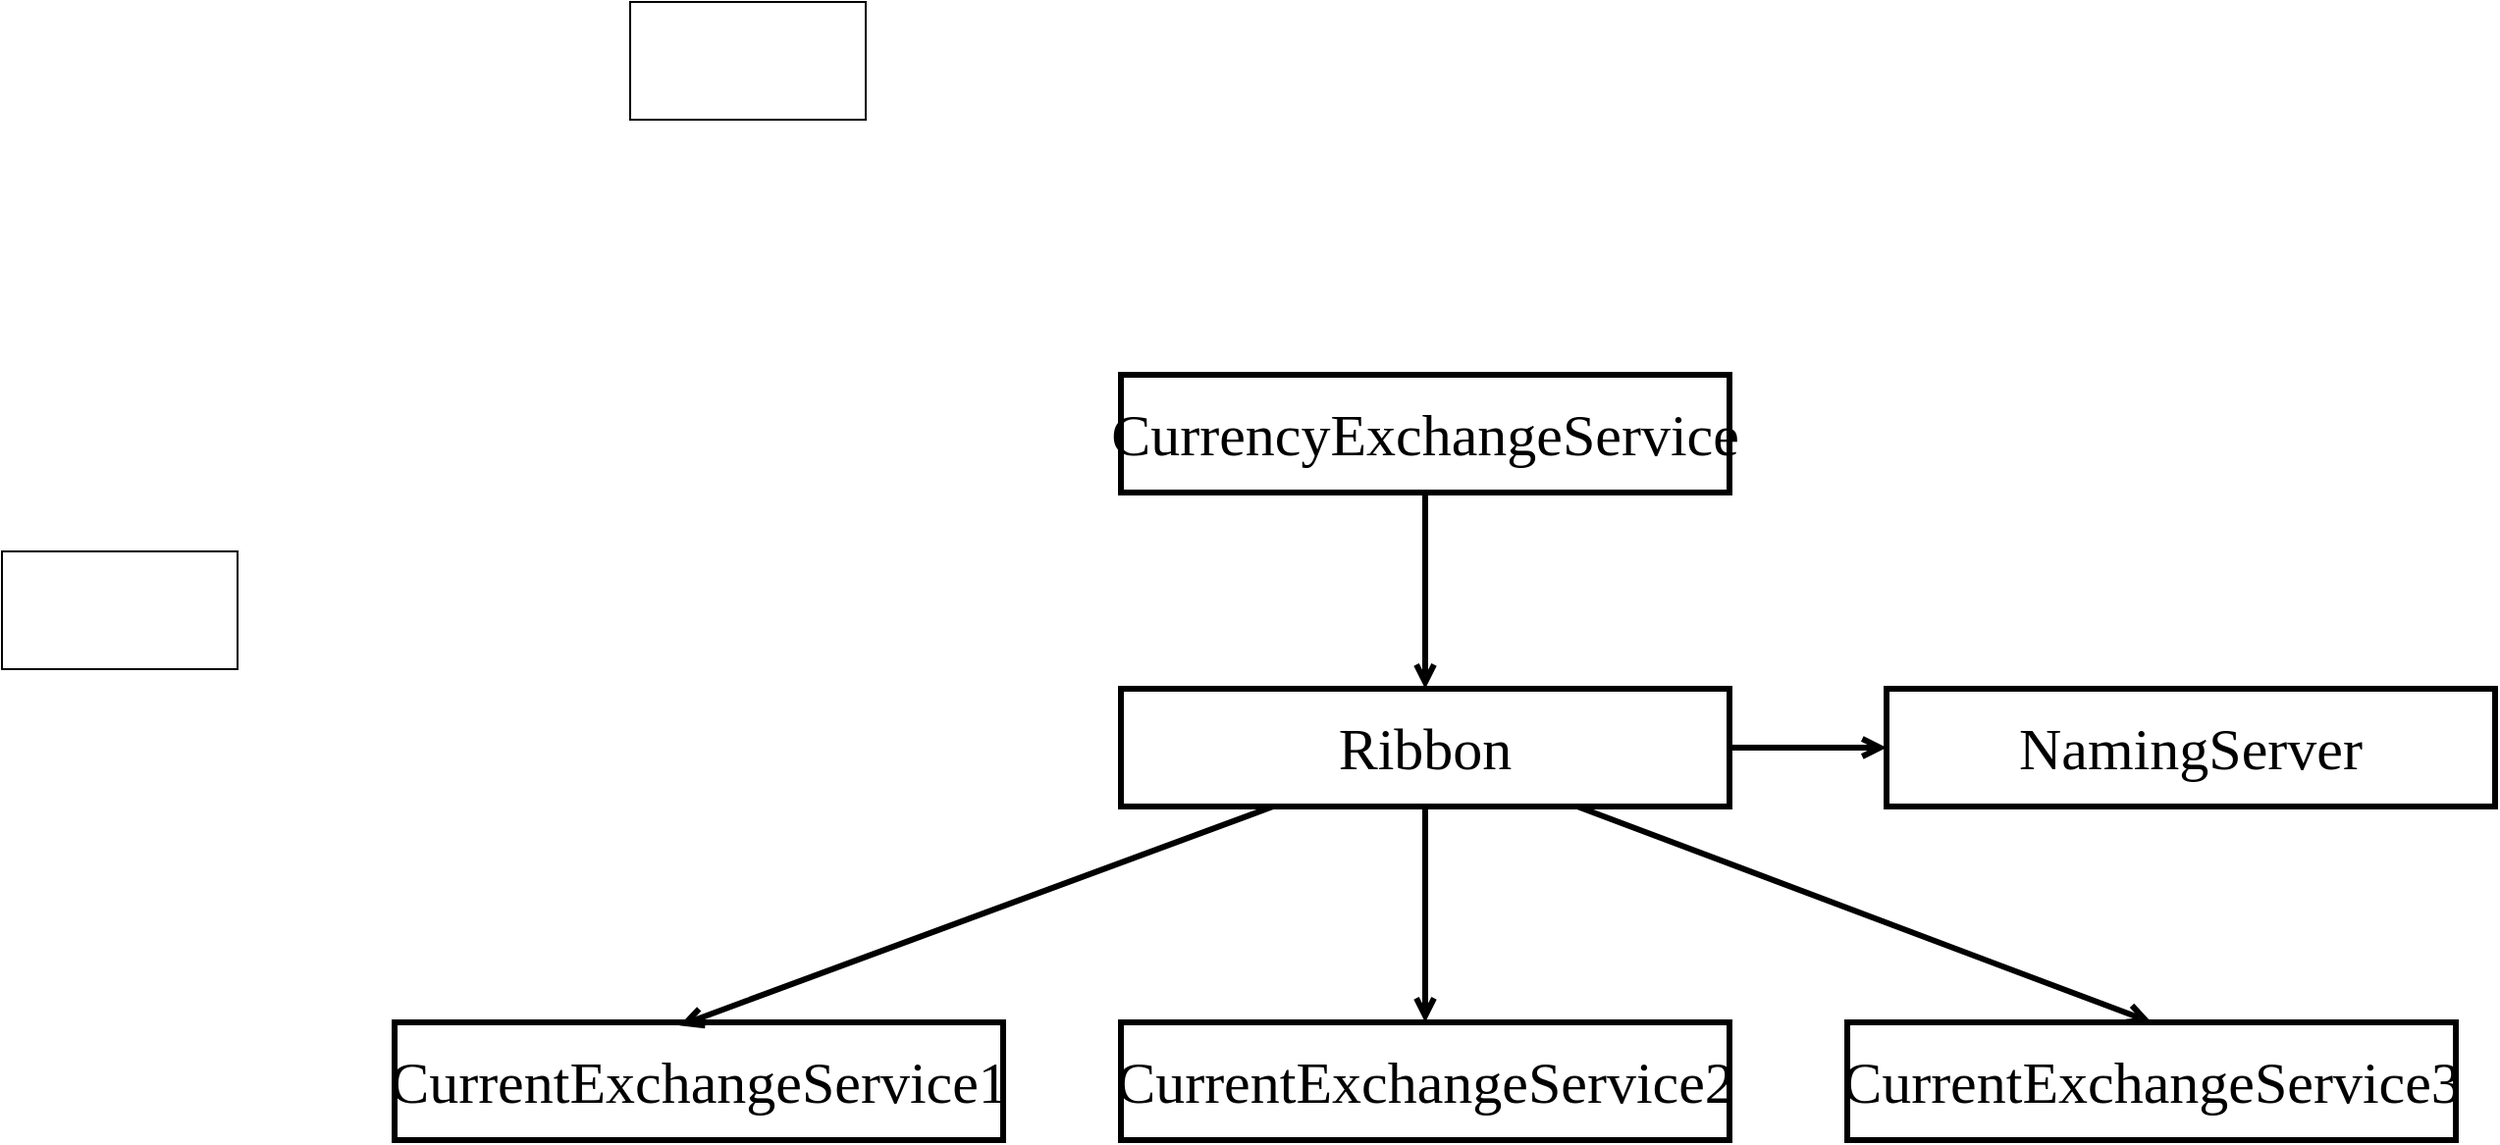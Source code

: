 <mxfile>
    <diagram id="BkDp7rQmso0WY-TMDVCp" name="페이지-1">
        <mxGraphModel dx="939" dy="726" grid="1" gridSize="10" guides="1" tooltips="1" connect="1" arrows="1" fold="1" page="1" pageScale="1" pageWidth="827" pageHeight="1169" math="0" shadow="0">
            <root>
                <mxCell id="0"/>
                <mxCell id="1" parent="0"/>
                <mxCell id="5" value="" style="rounded=0;whiteSpace=wrap;html=1;fontFamily=빙그레 싸만코체;fontSource=https%3A%2F%2Fcdn.jsdelivr.net%2Fgh%2Fprojectnoonnu%2Fnoonfonts_20-10%401.0%2FBinggraeSamanco-Bold.woff;fontSize=35;" parent="1" vertex="1">
                    <mxGeometry x="350" y="60" width="120" height="60" as="geometry"/>
                </mxCell>
                <mxCell id="6" value="" style="rounded=0;whiteSpace=wrap;html=1;fontFamily=빙그레 싸만코체;fontSource=https%3A%2F%2Fcdn.jsdelivr.net%2Fgh%2Fprojectnoonnu%2Fnoonfonts_20-10%401.0%2FBinggraeSamanco-Bold.woff;fontSize=35;" parent="1" vertex="1">
                    <mxGeometry x="30" y="340" width="120" height="60" as="geometry"/>
                </mxCell>
                <mxCell id="19" style="edgeStyle=none;html=1;exitX=0.5;exitY=1;exitDx=0;exitDy=0;entryX=0.5;entryY=0;entryDx=0;entryDy=0;strokeWidth=3;endArrow=open;endFill=0;" edge="1" parent="1" source="8" target="18">
                    <mxGeometry relative="1" as="geometry"/>
                </mxCell>
                <mxCell id="8" value="CurrencyExchangeService" style="rounded=0;whiteSpace=wrap;html=1;fontFamily=빙그레 싸만코체;fontSource=https%3A%2F%2Fcdn.jsdelivr.net%2Fgh%2Fprojectnoonnu%2Fnoonfonts_20-10%401.0%2FBinggraeSamanco-Bold.woff;fontSize=30;strokeWidth=3;" parent="1" vertex="1">
                    <mxGeometry x="600" y="250" width="310" height="60" as="geometry"/>
                </mxCell>
                <mxCell id="9" value="NamingServer" style="rounded=0;whiteSpace=wrap;html=1;fontFamily=빙그레 싸만코체;fontSource=https%3A%2F%2Fcdn.jsdelivr.net%2Fgh%2Fprojectnoonnu%2Fnoonfonts_20-10%401.0%2FBinggraeSamanco-Bold.woff;fontSize=30;strokeWidth=3;" parent="1" vertex="1">
                    <mxGeometry x="990" y="410" width="310" height="60" as="geometry"/>
                </mxCell>
                <mxCell id="15" value="CurrentExchangeService1" style="rounded=0;whiteSpace=wrap;html=1;fontFamily=빙그레 싸만코체;fontSource=https%3A%2F%2Fcdn.jsdelivr.net%2Fgh%2Fprojectnoonnu%2Fnoonfonts_20-10%401.0%2FBinggraeSamanco-Bold.woff;fontSize=30;strokeWidth=3;" vertex="1" parent="1">
                    <mxGeometry x="230" y="580" width="310" height="60" as="geometry"/>
                </mxCell>
                <mxCell id="16" value="CurrentExchangeService2" style="rounded=0;whiteSpace=wrap;html=1;fontFamily=빙그레 싸만코체;fontSource=https%3A%2F%2Fcdn.jsdelivr.net%2Fgh%2Fprojectnoonnu%2Fnoonfonts_20-10%401.0%2FBinggraeSamanco-Bold.woff;fontSize=30;strokeWidth=3;" vertex="1" parent="1">
                    <mxGeometry x="600" y="580" width="310" height="60" as="geometry"/>
                </mxCell>
                <mxCell id="17" value="CurrentExchangeService3" style="rounded=0;whiteSpace=wrap;html=1;fontFamily=빙그레 싸만코체;fontSource=https%3A%2F%2Fcdn.jsdelivr.net%2Fgh%2Fprojectnoonnu%2Fnoonfonts_20-10%401.0%2FBinggraeSamanco-Bold.woff;fontSize=30;strokeWidth=3;" vertex="1" parent="1">
                    <mxGeometry x="970" y="580" width="310" height="60" as="geometry"/>
                </mxCell>
                <mxCell id="20" style="edgeStyle=none;html=1;exitX=0.25;exitY=1;exitDx=0;exitDy=0;entryX=0.468;entryY=0.028;entryDx=0;entryDy=0;entryPerimeter=0;strokeWidth=3;endArrow=open;endFill=0;" edge="1" parent="1" source="18" target="15">
                    <mxGeometry relative="1" as="geometry"/>
                </mxCell>
                <mxCell id="21" style="edgeStyle=none;html=1;exitX=0.75;exitY=1;exitDx=0;exitDy=0;entryX=0.5;entryY=0;entryDx=0;entryDy=0;strokeWidth=3;endArrow=open;endFill=0;" edge="1" parent="1" source="18" target="17">
                    <mxGeometry relative="1" as="geometry"/>
                </mxCell>
                <mxCell id="22" style="edgeStyle=none;html=1;exitX=0.5;exitY=1;exitDx=0;exitDy=0;strokeWidth=3;endArrow=open;endFill=0;" edge="1" parent="1" source="18" target="16">
                    <mxGeometry relative="1" as="geometry"/>
                </mxCell>
                <mxCell id="23" style="edgeStyle=none;html=1;exitX=1;exitY=0.5;exitDx=0;exitDy=0;entryX=0;entryY=0.5;entryDx=0;entryDy=0;strokeWidth=3;endArrow=open;endFill=0;" edge="1" parent="1" source="18" target="9">
                    <mxGeometry relative="1" as="geometry"/>
                </mxCell>
                <mxCell id="18" value="Ribbon" style="rounded=0;whiteSpace=wrap;html=1;fontFamily=빙그레 싸만코체;fontSource=https%3A%2F%2Fcdn.jsdelivr.net%2Fgh%2Fprojectnoonnu%2Fnoonfonts_20-10%401.0%2FBinggraeSamanco-Bold.woff;fontSize=30;strokeWidth=3;" vertex="1" parent="1">
                    <mxGeometry x="600" y="410" width="310" height="60" as="geometry"/>
                </mxCell>
            </root>
        </mxGraphModel>
    </diagram>
</mxfile>
